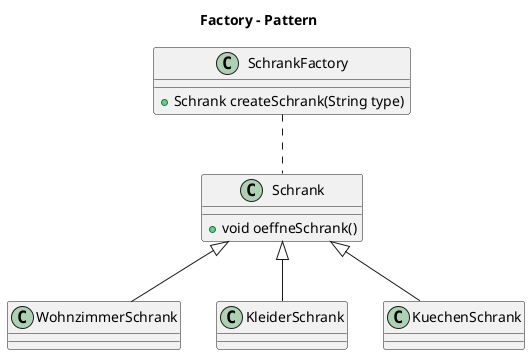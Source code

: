 @startuml

title Factory - Pattern


class SchrankFactory {
  +Schrank createSchrank(String type)
}

class Schrank {
    +void oeffneSchrank()
}

class WohnzimmerSchrank
class KleiderSchrank
class KuechenSchrank

SchrankFactory .. Schrank
Schrank <|-- WohnzimmerSchrank
Schrank <|-- KleiderSchrank
Schrank <|-- KuechenSchrank

@enduml
